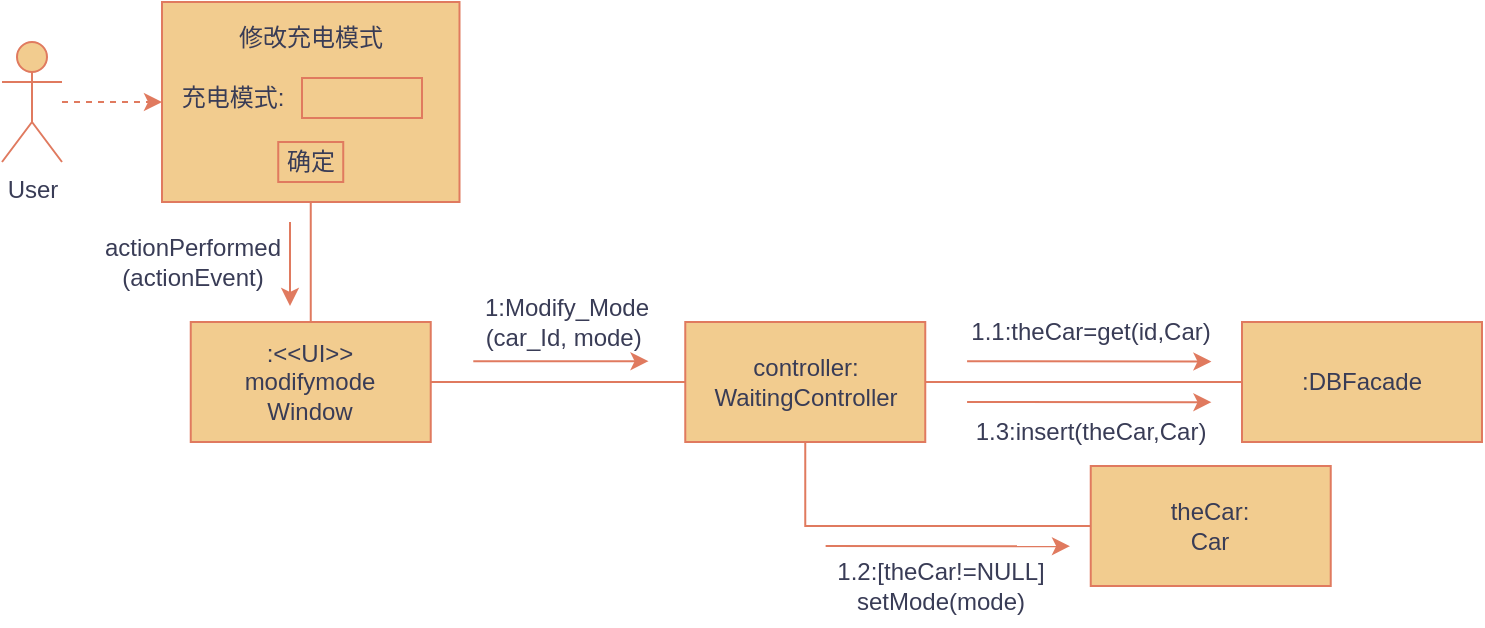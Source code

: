<mxfile version="27.0.8">
  <diagram name="第 1 页" id="745TRxrp8yx2YdwUPYCZ">
    <mxGraphModel dx="788" dy="469" grid="1" gridSize="10" guides="1" tooltips="1" connect="1" arrows="1" fold="1" page="1" pageScale="1" pageWidth="827" pageHeight="1169" math="0" shadow="0">
      <root>
        <mxCell id="0" />
        <mxCell id="1" parent="0" />
        <mxCell id="_mAh5e5J7vd-5eLsBbyQ-1" value="User" style="shape=umlActor;verticalLabelPosition=bottom;verticalAlign=top;html=1;rounded=0;labelBackgroundColor=none;fillColor=#F2CC8F;strokeColor=#E07A5F;fontColor=#393C56;" parent="1" vertex="1">
          <mxGeometry x="20" y="50" width="30" height="60" as="geometry" />
        </mxCell>
        <mxCell id="_mAh5e5J7vd-5eLsBbyQ-2" value=":&amp;lt;&amp;lt;UI&amp;gt;&amp;gt;&lt;div&gt;modifymode&lt;/div&gt;&lt;div&gt;Window&lt;/div&gt;" style="rounded=0;whiteSpace=wrap;html=1;labelBackgroundColor=none;fillColor=#F2CC8F;strokeColor=#E07A5F;fontColor=#393C56;" parent="1" vertex="1">
          <mxGeometry x="114.37" y="190" width="120" height="60" as="geometry" />
        </mxCell>
        <mxCell id="_mAh5e5J7vd-5eLsBbyQ-3" value="" style="rounded=0;whiteSpace=wrap;html=1;labelBackgroundColor=none;fillColor=#F2CC8F;strokeColor=#E07A5F;fontColor=#393C56;" parent="1" vertex="1">
          <mxGeometry x="100" y="30" width="148.75" height="100" as="geometry" />
        </mxCell>
        <mxCell id="_mAh5e5J7vd-5eLsBbyQ-4" value="" style="endArrow=classic;dashed=1;html=1;rounded=0;entryX=0;entryY=0.5;entryDx=0;entryDy=0;startArrow=none;startFill=0;endFill=1;labelBackgroundColor=none;strokeColor=#E07A5F;fontColor=default;" parent="1" source="_mAh5e5J7vd-5eLsBbyQ-1" target="_mAh5e5J7vd-5eLsBbyQ-3" edge="1">
          <mxGeometry width="50" height="50" relative="1" as="geometry">
            <mxPoint x="-10" y="118" as="sourcePoint" />
            <mxPoint x="60.711" y="68" as="targetPoint" />
          </mxGeometry>
        </mxCell>
        <mxCell id="_mAh5e5J7vd-5eLsBbyQ-5" value="" style="rounded=0;whiteSpace=wrap;html=1;labelBackgroundColor=none;fillColor=#F2CC8F;strokeColor=#E07A5F;fontColor=#393C56;" parent="1" vertex="1">
          <mxGeometry x="170" y="68" width="60" height="20" as="geometry" />
        </mxCell>
        <mxCell id="_mAh5e5J7vd-5eLsBbyQ-6" value="修改充电模式" style="text;html=1;align=center;verticalAlign=middle;resizable=0;points=[];autosize=1;strokeColor=none;fillColor=none;rounded=0;labelBackgroundColor=none;fontColor=#393C56;" parent="1" vertex="1">
          <mxGeometry x="124.38" y="33" width="100" height="30" as="geometry" />
        </mxCell>
        <mxCell id="_mAh5e5J7vd-5eLsBbyQ-7" value="充电模式:" style="text;html=1;align=center;verticalAlign=middle;resizable=0;points=[];autosize=1;strokeColor=none;fillColor=none;rounded=0;labelBackgroundColor=none;fontColor=#393C56;" parent="1" vertex="1">
          <mxGeometry x="100" y="63" width="70" height="30" as="geometry" />
        </mxCell>
        <mxCell id="_mAh5e5J7vd-5eLsBbyQ-8" value="确定" style="rounded=0;whiteSpace=wrap;html=1;labelBackgroundColor=none;fillColor=#F2CC8F;strokeColor=#E07A5F;fontColor=#393C56;" parent="1" vertex="1">
          <mxGeometry x="158.12" y="100" width="32.5" height="20" as="geometry" />
        </mxCell>
        <mxCell id="_mAh5e5J7vd-5eLsBbyQ-9" value="" style="endArrow=none;html=1;rounded=0;entryX=0.5;entryY=1;entryDx=0;entryDy=0;exitX=0.5;exitY=0;exitDx=0;exitDy=0;labelBackgroundColor=none;strokeColor=#E07A5F;fontColor=default;" parent="1" source="_mAh5e5J7vd-5eLsBbyQ-2" target="_mAh5e5J7vd-5eLsBbyQ-3" edge="1">
          <mxGeometry width="50" height="50" relative="1" as="geometry">
            <mxPoint x="-20" y="498" as="sourcePoint" />
            <mxPoint x="30" y="448" as="targetPoint" />
          </mxGeometry>
        </mxCell>
        <mxCell id="_mAh5e5J7vd-5eLsBbyQ-10" value="actionPerformed&lt;div&gt;(actionEvent)&lt;/div&gt;" style="text;html=1;align=center;verticalAlign=middle;resizable=0;points=[];autosize=1;strokeColor=none;fillColor=none;rounded=0;labelBackgroundColor=none;fontColor=#393C56;" parent="1" vertex="1">
          <mxGeometry x="60" y="140" width="110" height="40" as="geometry" />
        </mxCell>
        <mxCell id="_mAh5e5J7vd-5eLsBbyQ-11" value="theCar:&lt;div&gt;Car&lt;/div&gt;" style="rounded=0;whiteSpace=wrap;html=1;labelBackgroundColor=none;fillColor=#F2CC8F;strokeColor=#E07A5F;fontColor=#393C56;" parent="1" vertex="1">
          <mxGeometry x="564.37" y="262" width="120" height="60" as="geometry" />
        </mxCell>
        <mxCell id="_mAh5e5J7vd-5eLsBbyQ-12" style="edgeStyle=orthogonalEdgeStyle;rounded=0;orthogonalLoop=1;jettySize=auto;html=1;exitX=1;exitY=0.5;exitDx=0;exitDy=0;entryX=0;entryY=0.5;entryDx=0;entryDy=0;endArrow=none;startFill=0;labelBackgroundColor=none;strokeColor=#E07A5F;fontColor=default;" parent="1" source="_mAh5e5J7vd-5eLsBbyQ-13" target="_mAh5e5J7vd-5eLsBbyQ-14" edge="1">
          <mxGeometry relative="1" as="geometry" />
        </mxCell>
        <mxCell id="_mAh5e5J7vd-5eLsBbyQ-13" value="controller:&lt;br&gt;WaitingController" style="rounded=0;whiteSpace=wrap;html=1;labelBackgroundColor=none;fillColor=#F2CC8F;strokeColor=#E07A5F;fontColor=#393C56;" parent="1" vertex="1">
          <mxGeometry x="361.63" y="190" width="120" height="60" as="geometry" />
        </mxCell>
        <mxCell id="_mAh5e5J7vd-5eLsBbyQ-14" value=":DBFacade" style="rounded=0;whiteSpace=wrap;html=1;labelBackgroundColor=none;fillColor=#F2CC8F;strokeColor=#E07A5F;fontColor=#393C56;" parent="1" vertex="1">
          <mxGeometry x="640" y="190" width="120" height="60" as="geometry" />
        </mxCell>
        <mxCell id="_mAh5e5J7vd-5eLsBbyQ-15" value="" style="endArrow=none;html=1;rounded=0;exitX=0;exitY=0.5;exitDx=0;exitDy=0;labelBackgroundColor=none;strokeColor=#E07A5F;fontColor=default;" parent="1" source="_mAh5e5J7vd-5eLsBbyQ-13" edge="1">
          <mxGeometry width="50" height="50" relative="1" as="geometry">
            <mxPoint x="449.63" y="500" as="sourcePoint" />
            <mxPoint x="234" y="220" as="targetPoint" />
          </mxGeometry>
        </mxCell>
        <mxCell id="_mAh5e5J7vd-5eLsBbyQ-16" value="1.3:insert(theCar,Car)" style="text;html=1;align=center;verticalAlign=middle;resizable=0;points=[];autosize=1;strokeColor=none;fillColor=none;rounded=0;labelBackgroundColor=none;fontColor=#393C56;" parent="1" vertex="1">
          <mxGeometry x="493.63" y="230" width="140" height="30" as="geometry" />
        </mxCell>
        <mxCell id="_mAh5e5J7vd-5eLsBbyQ-17" value="1.1:theCar=get(id,Car)" style="text;html=1;align=center;verticalAlign=middle;resizable=0;points=[];autosize=1;strokeColor=none;fillColor=none;rounded=0;labelBackgroundColor=none;fontColor=#393C56;" parent="1" vertex="1">
          <mxGeometry x="493.63" y="180" width="140" height="30" as="geometry" />
        </mxCell>
        <mxCell id="_mAh5e5J7vd-5eLsBbyQ-18" value="1:Modify_Mode&lt;div&gt;(car_Id, mode)&amp;nbsp;&lt;/div&gt;" style="text;html=1;align=center;verticalAlign=middle;resizable=0;points=[];autosize=1;strokeColor=none;fillColor=none;fontColor=#393C56;labelBackgroundColor=none;" parent="1" vertex="1">
          <mxGeometry x="246.63" y="169.6" width="110" height="40" as="geometry" />
        </mxCell>
        <mxCell id="_mAh5e5J7vd-5eLsBbyQ-19" value="" style="endArrow=classic;html=1;rounded=0;labelBackgroundColor=none;strokeColor=#E07A5F;fontColor=default;exitX=0.099;exitY=-0.003;exitDx=0;exitDy=0;exitPerimeter=0;" parent="1" edge="1">
          <mxGeometry width="50" height="50" relative="1" as="geometry">
            <mxPoint x="502.54" y="209.66" as="sourcePoint" />
            <mxPoint x="624.72" y="209.75" as="targetPoint" />
          </mxGeometry>
        </mxCell>
        <mxCell id="_mAh5e5J7vd-5eLsBbyQ-20" value="" style="endArrow=classic;html=1;rounded=0;labelBackgroundColor=none;strokeColor=#E07A5F;fontColor=default;" parent="1" edge="1">
          <mxGeometry width="50" height="50" relative="1" as="geometry">
            <mxPoint x="255.64" y="209.6" as="sourcePoint" />
            <mxPoint x="343.27" y="209.6" as="targetPoint" />
          </mxGeometry>
        </mxCell>
        <mxCell id="_mAh5e5J7vd-5eLsBbyQ-22" value="" style="endArrow=classic;html=1;rounded=0;labelBackgroundColor=none;strokeColor=#E07A5F;fontColor=default;" parent="1" edge="1">
          <mxGeometry width="50" height="50" relative="1" as="geometry">
            <mxPoint x="164" y="140" as="sourcePoint" />
            <mxPoint x="164" y="182" as="targetPoint" />
          </mxGeometry>
        </mxCell>
        <mxCell id="_mAh5e5J7vd-5eLsBbyQ-23" value="" style="endArrow=none;html=1;rounded=0;entryX=0;entryY=0.5;entryDx=0;entryDy=0;labelBackgroundColor=none;strokeColor=#E07A5F;fontColor=default;exitX=0.5;exitY=1;exitDx=0;exitDy=0;" parent="1" source="_mAh5e5J7vd-5eLsBbyQ-13" target="_mAh5e5J7vd-5eLsBbyQ-11" edge="1">
          <mxGeometry width="50" height="50" relative="1" as="geometry">
            <mxPoint x="421.63" y="202" as="sourcePoint" />
            <mxPoint x="421.63" y="272.711" as="targetPoint" />
            <Array as="points">
              <mxPoint x="421.63" y="292" />
            </Array>
          </mxGeometry>
        </mxCell>
        <mxCell id="_mAh5e5J7vd-5eLsBbyQ-24" value="1.2:[theCar!=NULL]&lt;div&gt;setMode(mode)&lt;/div&gt;" style="text;html=1;align=center;verticalAlign=middle;resizable=0;points=[];autosize=1;strokeColor=none;fillColor=none;rounded=0;labelBackgroundColor=none;fontColor=#393C56;" parent="1" vertex="1">
          <mxGeometry x="424" y="302" width="130" height="40" as="geometry" />
        </mxCell>
        <mxCell id="_mAh5e5J7vd-5eLsBbyQ-25" value="" style="endArrow=classic;html=1;rounded=0;labelBackgroundColor=none;strokeColor=#E07A5F;fontColor=default;exitX=0.099;exitY=-0.003;exitDx=0;exitDy=0;exitPerimeter=0;" parent="1" edge="1">
          <mxGeometry width="50" height="50" relative="1" as="geometry">
            <mxPoint x="431.82" y="302" as="sourcePoint" />
            <mxPoint x="554.0" y="302.09" as="targetPoint" />
          </mxGeometry>
        </mxCell>
        <mxCell id="ETROkx_KRa0kVXKmXcu_-1" value="" style="endArrow=classic;html=1;rounded=0;labelBackgroundColor=none;strokeColor=#E07A5F;fontColor=default;exitX=0.099;exitY=-0.003;exitDx=0;exitDy=0;exitPerimeter=0;" parent="1" edge="1">
          <mxGeometry width="50" height="50" relative="1" as="geometry">
            <mxPoint x="502.54" y="230" as="sourcePoint" />
            <mxPoint x="624.72" y="230.09" as="targetPoint" />
          </mxGeometry>
        </mxCell>
      </root>
    </mxGraphModel>
  </diagram>
</mxfile>

